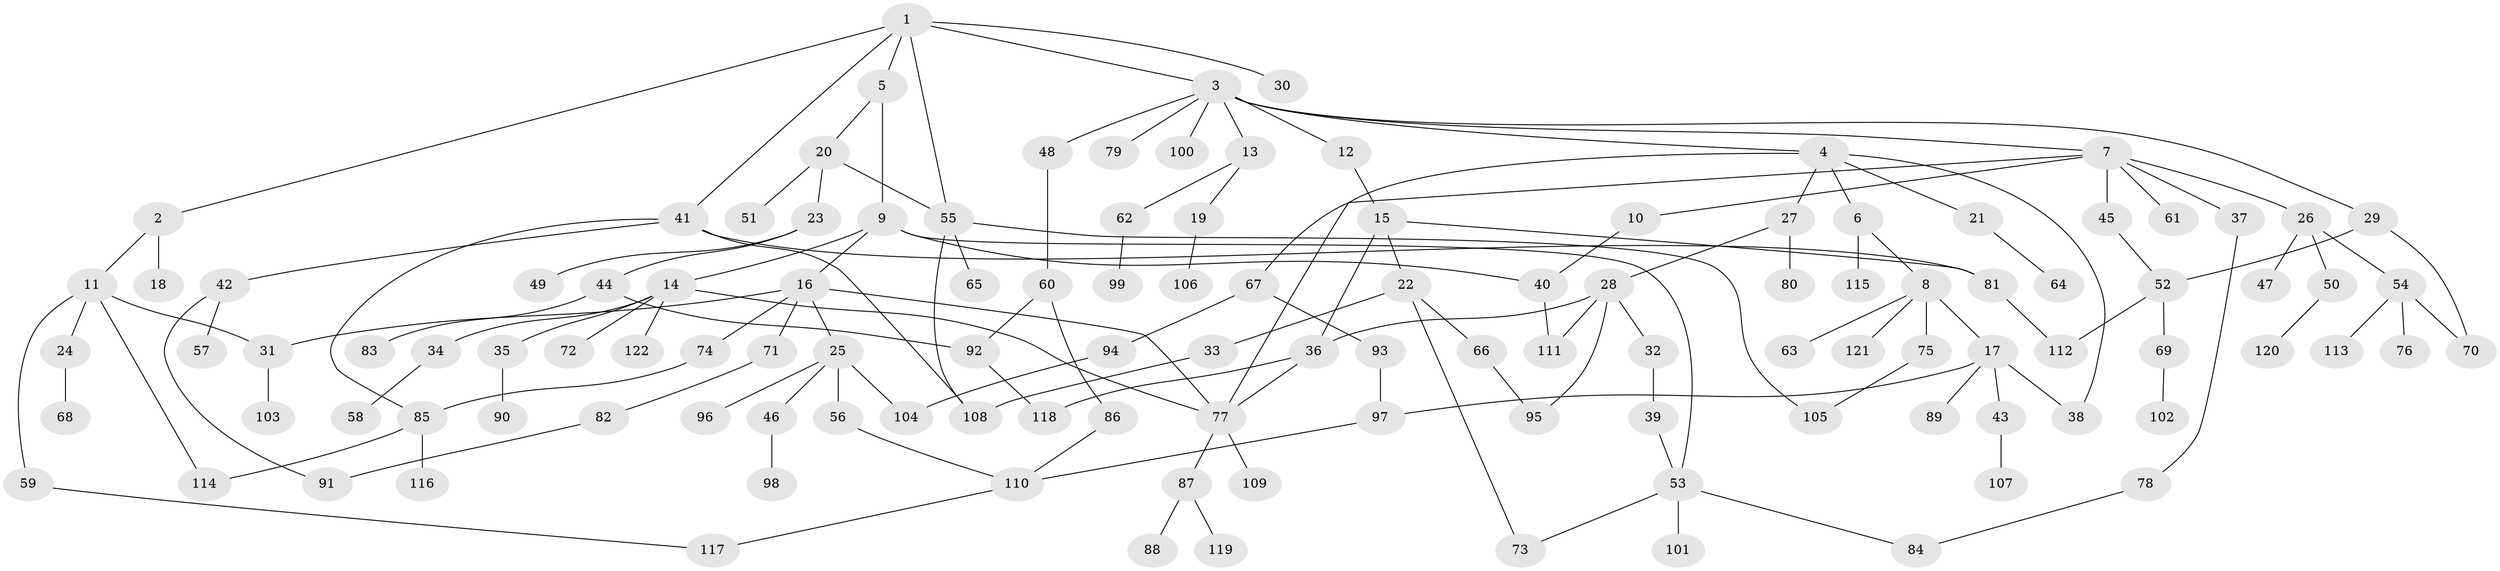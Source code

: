 // coarse degree distribution, {9: 0.011764705882352941, 2: 0.35294117647058826, 10: 0.023529411764705882, 6: 0.07058823529411765, 4: 0.08235294117647059, 5: 0.058823529411764705, 3: 0.09411764705882353, 1: 0.3058823529411765}
// Generated by graph-tools (version 1.1) at 2025/51/02/27/25 19:51:40]
// undirected, 122 vertices, 151 edges
graph export_dot {
graph [start="1"]
  node [color=gray90,style=filled];
  1;
  2;
  3;
  4;
  5;
  6;
  7;
  8;
  9;
  10;
  11;
  12;
  13;
  14;
  15;
  16;
  17;
  18;
  19;
  20;
  21;
  22;
  23;
  24;
  25;
  26;
  27;
  28;
  29;
  30;
  31;
  32;
  33;
  34;
  35;
  36;
  37;
  38;
  39;
  40;
  41;
  42;
  43;
  44;
  45;
  46;
  47;
  48;
  49;
  50;
  51;
  52;
  53;
  54;
  55;
  56;
  57;
  58;
  59;
  60;
  61;
  62;
  63;
  64;
  65;
  66;
  67;
  68;
  69;
  70;
  71;
  72;
  73;
  74;
  75;
  76;
  77;
  78;
  79;
  80;
  81;
  82;
  83;
  84;
  85;
  86;
  87;
  88;
  89;
  90;
  91;
  92;
  93;
  94;
  95;
  96;
  97;
  98;
  99;
  100;
  101;
  102;
  103;
  104;
  105;
  106;
  107;
  108;
  109;
  110;
  111;
  112;
  113;
  114;
  115;
  116;
  117;
  118;
  119;
  120;
  121;
  122;
  1 -- 2;
  1 -- 3;
  1 -- 5;
  1 -- 30;
  1 -- 41;
  1 -- 55;
  2 -- 11;
  2 -- 18;
  3 -- 4;
  3 -- 7;
  3 -- 12;
  3 -- 13;
  3 -- 29;
  3 -- 48;
  3 -- 79;
  3 -- 100;
  4 -- 6;
  4 -- 21;
  4 -- 27;
  4 -- 38;
  4 -- 77;
  5 -- 9;
  5 -- 20;
  6 -- 8;
  6 -- 115;
  7 -- 10;
  7 -- 26;
  7 -- 37;
  7 -- 45;
  7 -- 61;
  7 -- 67;
  8 -- 17;
  8 -- 63;
  8 -- 75;
  8 -- 121;
  9 -- 14;
  9 -- 16;
  9 -- 53;
  9 -- 40;
  10 -- 40;
  11 -- 24;
  11 -- 31;
  11 -- 59;
  11 -- 114;
  12 -- 15;
  13 -- 19;
  13 -- 62;
  14 -- 34;
  14 -- 35;
  14 -- 72;
  14 -- 122;
  14 -- 77;
  15 -- 22;
  15 -- 81;
  15 -- 36;
  16 -- 25;
  16 -- 71;
  16 -- 74;
  16 -- 77;
  16 -- 31;
  17 -- 43;
  17 -- 89;
  17 -- 97;
  17 -- 38;
  19 -- 106;
  20 -- 23;
  20 -- 51;
  20 -- 55;
  21 -- 64;
  22 -- 33;
  22 -- 66;
  22 -- 73;
  23 -- 44;
  23 -- 49;
  24 -- 68;
  25 -- 46;
  25 -- 56;
  25 -- 96;
  25 -- 104;
  26 -- 47;
  26 -- 50;
  26 -- 54;
  27 -- 28;
  27 -- 80;
  28 -- 32;
  28 -- 36;
  28 -- 111;
  28 -- 95;
  29 -- 52;
  29 -- 70;
  31 -- 103;
  32 -- 39;
  33 -- 108;
  34 -- 58;
  35 -- 90;
  36 -- 77;
  36 -- 118;
  37 -- 78;
  39 -- 53;
  40 -- 111;
  41 -- 42;
  41 -- 81;
  41 -- 108;
  41 -- 85;
  42 -- 57;
  42 -- 91;
  43 -- 107;
  44 -- 83;
  44 -- 92;
  45 -- 52;
  46 -- 98;
  48 -- 60;
  50 -- 120;
  52 -- 69;
  52 -- 112;
  53 -- 101;
  53 -- 84;
  53 -- 73;
  54 -- 70;
  54 -- 76;
  54 -- 113;
  55 -- 65;
  55 -- 105;
  55 -- 108;
  56 -- 110;
  59 -- 117;
  60 -- 86;
  60 -- 92;
  62 -- 99;
  66 -- 95;
  67 -- 93;
  67 -- 94;
  69 -- 102;
  71 -- 82;
  74 -- 85;
  75 -- 105;
  77 -- 87;
  77 -- 109;
  78 -- 84;
  81 -- 112;
  82 -- 91;
  85 -- 116;
  85 -- 114;
  86 -- 110;
  87 -- 88;
  87 -- 119;
  92 -- 118;
  93 -- 97;
  94 -- 104;
  97 -- 110;
  110 -- 117;
}
